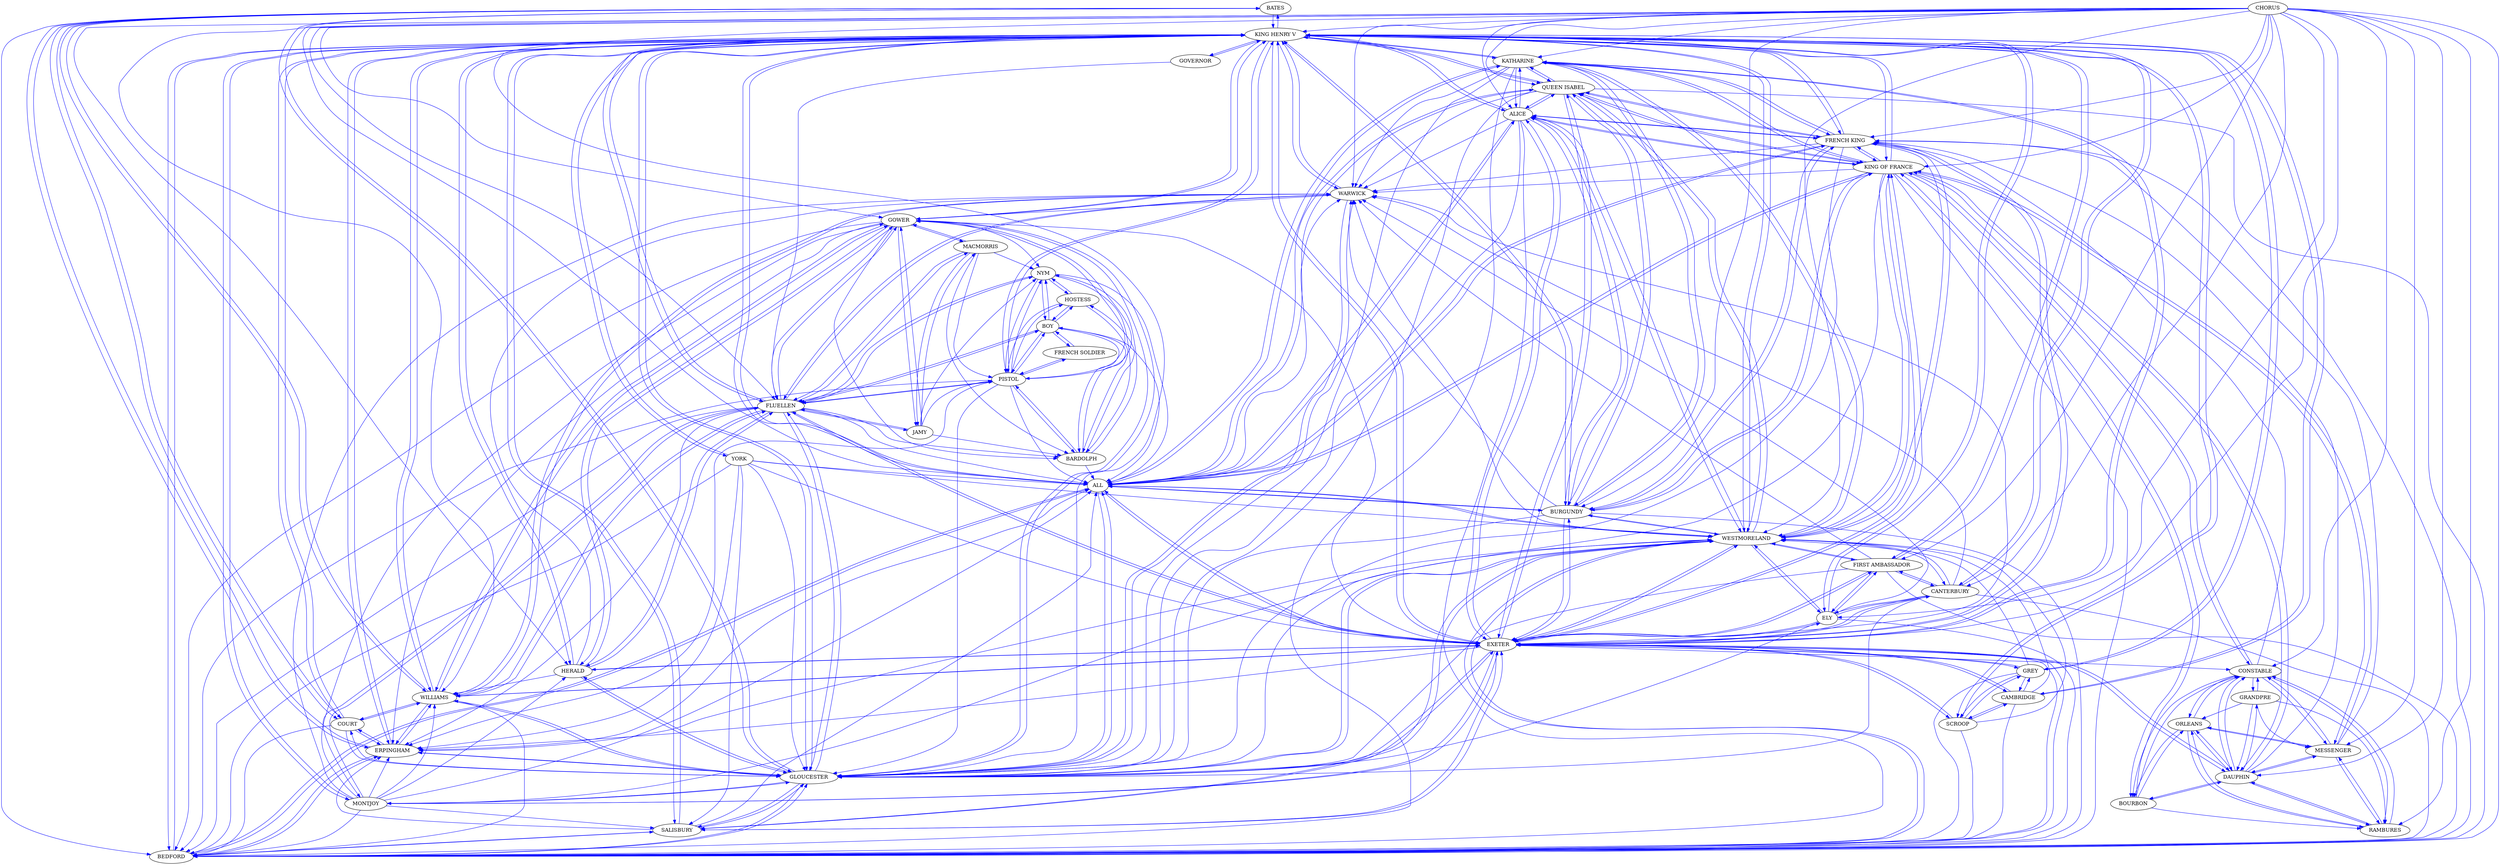 strict digraph  {
	BATES -> "KING HENRY V"	 [color=blue,
		weight=17];
	BATES -> BEDFORD	 [color=blue,
		weight=17];
	BATES -> GLOUCESTER	 [color=blue,
		weight=17];
	BATES -> ERPINGHAM	 [color=blue,
		weight=17];
	BATES -> COURT	 [color=blue,
		weight=17];
	BATES -> WILLIAMS	 [color=blue,
		weight=17];
	GRANDPRE -> ORLEANS	 [color=blue,
		weight=18];
	GRANDPRE -> MESSENGER	 [color=blue,
		weight=18];
	GRANDPRE -> CONSTABLE	 [color=blue,
		weight=18];
	GRANDPRE -> RAMBURES	 [color=blue,
		weight=18];
	GRANDPRE -> DAUPHIN	 [color=blue,
		weight=18];
	HOSTESS -> NYM	 [color=blue,
		weight=41];
	HOSTESS -> PISTOL	 [color=blue,
		weight=41];
	HOSTESS -> BARDOLPH	 [color=blue,
		weight=41];
	HOSTESS -> BOY	 [color=blue,
		weight=30];
	GREY -> SCROOP	 [color=blue,
		weight=12];
	GREY -> "KING HENRY V"	 [color=blue,
		weight=12];
	GREY -> EXETER	 [color=blue,
		weight=12];
	GREY -> BEDFORD	 [color=blue,
		weight=12];
	GREY -> WESTMORELAND	 [color=blue,
		weight=12];
	GREY -> CAMBRIDGE	 [color=blue,
		weight=12];
	SCROOP -> GREY	 [color=blue,
		weight=13];
	SCROOP -> "KING HENRY V"	 [color=blue,
		weight=13];
	SCROOP -> EXETER	 [color=blue,
		weight=13];
	SCROOP -> BEDFORD	 [color=blue,
		weight=13];
	SCROOP -> WESTMORELAND	 [color=blue,
		weight=13];
	SCROOP -> CAMBRIDGE	 [color=blue,
		weight=13];
	ORLEANS -> BOURBON	 [color=blue,
		weight=5];
	ORLEANS -> MESSENGER	 [color=blue,
		weight=13];
	ORLEANS -> CONSTABLE	 [color=blue,
		weight=37];
	ORLEANS -> RAMBURES	 [color=blue,
		weight=40];
	ORLEANS -> DAUPHIN	 [color=blue,
		weight=15];
	NYM -> HOSTESS	 [color=blue,
		weight=23];
	NYM -> ALL	 [color=blue,
		weight=5];
	NYM -> PISTOL	 [color=blue,
		weight=28];
	NYM -> BARDOLPH	 [color=blue,
		weight=46];
	NYM -> FLUELLEN	 [color=blue,
		weight=1];
	NYM -> BOY	 [color=blue,
		weight=9];
	"KING HENRY V" -> BATES	 [color=blue,
		weight=161];
	"KING HENRY V" -> GREY	 [color=blue,
		weight=125];
	"KING HENRY V" -> SCROOP	 [color=blue,
		weight=125];
	"KING HENRY V" -> EXETER	 [color=blue,
		weight=729];
	"KING HENRY V" -> ALL	 [color=blue,
		weight=337];
	"KING HENRY V" -> BEDFORD	 [color=blue,
		weight=804];
	"KING HENRY V" -> WESTMORELAND	 [color=blue,
		weight=565];
	"KING HENRY V" -> PISTOL	 [color=blue,
		weight=11];
	"KING HENRY V" -> BURGUNDY	 [color=blue,
		weight=213];
	"KING HENRY V" -> SALISBURY	 [color=blue,
		weight=95];
	"KING HENRY V" -> ELY	 [color=blue,
		weight=115];
	"KING HENRY V" -> WARWICK	 [color=blue,
		weight=451];
	"KING HENRY V" -> MONTJOY	 [color=blue,
		weight=86];
	"KING HENRY V" -> GLOUCESTER	 [color=blue,
		weight=829];
	"KING HENRY V" -> GOWER	 [color=blue,
		weight=162];
	"KING HENRY V" -> ERPINGHAM	 [color=blue,
		weight=268];
	"KING HENRY V" -> CANTERBURY	 [color=blue,
		weight=115];
	"KING HENRY V" -> "KING OF FRANCE"	 [color=blue,
		weight=213];
	"KING HENRY V" -> YORK	 [color=blue,
		weight=2];
	"KING HENRY V" -> COURT	 [color=blue,
		weight=161];
	"KING HENRY V" -> WILLIAMS	 [color=blue,
		weight=257];
	"KING HENRY V" -> FLUELLEN	 [color=blue,
		weight=199];
	"KING HENRY V" -> HERALD	 [color=blue,
		weight=75];
	"KING HENRY V" -> "FRENCH KING"	 [color=blue,
		weight=213];
	"KING HENRY V" -> "FIRST AMBASSADOR"	 [color=blue,
		weight=120];
	"KING HENRY V" -> ALICE	 [color=blue,
		weight=213];
	"KING HENRY V" -> GOVERNOR	 [color=blue,
		weight=51];
	"KING HENRY V" -> CAMBRIDGE	 [color=blue,
		weight=125];
	"KING HENRY V" -> "QUEEN ISABEL"	 [color=blue,
		weight=213];
	"KING HENRY V" -> KATHARINE	 [color=blue,
		weight=213];
	EXETER -> GREY	 [color=blue,
		weight=6];
	EXETER -> SCROOP	 [color=blue,
		weight=6];
	EXETER -> "KING HENRY V"	 [color=blue,
		weight=68];
	EXETER -> ALL	 [color=blue,
		weight=12];
	EXETER -> BEDFORD	 [color=blue,
		weight=39];
	EXETER -> WESTMORELAND	 [color=blue,
		weight=39];
	EXETER -> BURGUNDY	 [color=blue,
		weight=8];
	EXETER -> SALISBURY	 [color=blue,
		weight=4];
	EXETER -> ELY	 [color=blue,
		weight=15];
	EXETER -> WARWICK	 [color=blue,
		weight=31];
	EXETER -> MONTJOY	 [color=blue,
		weight=1];
	EXETER -> GLOUCESTER	 [color=blue,
		weight=35];
	EXETER -> GOWER	 [color=blue,
		weight=7];
	EXETER -> ERPINGHAM	 [color=blue,
		weight=4];
	EXETER -> CANTERBURY	 [color=blue,
		weight=15];
	EXETER -> "KING OF FRANCE"	 [color=blue,
		weight=65];
	EXETER -> CONSTABLE	 [color=blue,
		weight=57];
	EXETER -> WILLIAMS	 [color=blue,
		weight=7];
	EXETER -> FLUELLEN	 [color=blue,
		weight=7];
	EXETER -> HERALD	 [color=blue,
		weight=6];
	EXETER -> "FRENCH KING"	 [color=blue,
		weight=65];
	EXETER -> "FIRST AMBASSADOR"	 [color=blue,
		weight=16];
	EXETER -> ALICE	 [color=blue,
		weight=8];
	EXETER -> CAMBRIDGE	 [color=blue,
		weight=6];
	EXETER -> "QUEEN ISABEL"	 [color=blue,
		weight=8];
	EXETER -> KATHARINE	 [color=blue,
		weight=8];
	EXETER -> DAUPHIN	 [color=blue,
		weight=57];
	ALL -> "KING HENRY V"	 [color=blue,
		weight=2];
	ALL -> EXETER	 [color=blue,
		weight=2];
	ALL -> BEDFORD	 [color=blue,
		weight=2];
	ALL -> WESTMORELAND	 [color=blue,
		weight=2];
	ALL -> BURGUNDY	 [color=blue,
		weight=2];
	ALL -> WARWICK	 [color=blue,
		weight=2];
	ALL -> GLOUCESTER	 [color=blue,
		weight=2];
	ALL -> "KING OF FRANCE"	 [color=blue,
		weight=2];
	ALL -> "FRENCH KING"	 [color=blue,
		weight=2];
	ALL -> ALICE	 [color=blue,
		weight=2];
	ALL -> "QUEEN ISABEL"	 [color=blue,
		weight=2];
	ALL -> KATHARINE	 [color=blue,
		weight=2];
	BEDFORD -> "KING HENRY V"	 [color=blue,
		weight=4];
	BEDFORD -> EXETER	 [color=blue,
		weight=7];
	BEDFORD -> ALL	 [color=blue,
		weight=4];
	BEDFORD -> WESTMORELAND	 [color=blue,
		weight=7];
	BEDFORD -> SALISBURY	 [color=blue,
		weight=4];
	BEDFORD -> GLOUCESTER	 [color=blue,
		weight=4];
	BEDFORD -> ERPINGHAM	 [color=blue,
		weight=4];
	JAMY -> NYM	 [color=blue,
		weight=11];
	JAMY -> PISTOL	 [color=blue,
		weight=11];
	JAMY -> BARDOLPH	 [color=blue,
		weight=11];
	JAMY -> GOWER	 [color=blue,
		weight=11];
	JAMY -> FLUELLEN	 [color=blue,
		weight=11];
	JAMY -> MACMORRIS	 [color=blue,
		weight=11];
	WESTMORELAND -> "KING HENRY V"	 [color=blue,
		weight=24];
	WESTMORELAND -> EXETER	 [color=blue,
		weight=27];
	WESTMORELAND -> ALL	 [color=blue,
		weight=10];
	WESTMORELAND -> BEDFORD	 [color=blue,
		weight=27];
	WESTMORELAND -> BURGUNDY	 [color=blue,
		weight=3];
	WESTMORELAND -> SALISBURY	 [color=blue,
		weight=7];
	WESTMORELAND -> ELY	 [color=blue,
		weight=13];
	WESTMORELAND -> WARWICK	 [color=blue,
		weight=17];
	WESTMORELAND -> GLOUCESTER	 [color=blue,
		weight=24];
	WESTMORELAND -> ERPINGHAM	 [color=blue,
		weight=7];
	WESTMORELAND -> CANTERBURY	 [color=blue,
		weight=13];
	WESTMORELAND -> "KING OF FRANCE"	 [color=blue,
		weight=3];
	WESTMORELAND -> "FRENCH KING"	 [color=blue,
		weight=3];
	WESTMORELAND -> "FIRST AMBASSADOR"	 [color=blue,
		weight=14];
	WESTMORELAND -> ALICE	 [color=blue,
		weight=3];
	WESTMORELAND -> "QUEEN ISABEL"	 [color=blue,
		weight=3];
	WESTMORELAND -> KATHARINE	 [color=blue,
		weight=3];
	PISTOL -> HOSTESS	 [color=blue,
		weight=57];
	PISTOL -> NYM	 [color=blue,
		weight=70];
	PISTOL -> "KING HENRY V"	 [color=blue,
		weight=38];
	PISTOL -> ALL	 [color=blue,
		weight=13];
	PISTOL -> BEDFORD	 [color=blue,
		weight=17];
	PISTOL -> BARDOLPH	 [color=blue,
		weight=70];
	PISTOL -> GLOUCESTER	 [color=blue,
		weight=17];
	PISTOL -> GOWER	 [color=blue,
		weight=34];
	PISTOL -> ERPINGHAM	 [color=blue,
		weight=17];
	PISTOL -> FLUELLEN	 [color=blue,
		weight=37];
	PISTOL -> BOY	 [color=blue,
		weight=57];
	PISTOL -> "FRENCH SOLDIER"	 [color=blue,
		weight=28];
	BOURBON -> ORLEANS	 [color=blue,
		weight=9];
	BOURBON -> "KING OF FRANCE"	 [color=blue,
		weight=9];
	BOURBON -> CONSTABLE	 [color=blue,
		weight=18];
	BOURBON -> RAMBURES	 [color=blue,
		weight=9];
	BOURBON -> DAUPHIN	 [color=blue,
		weight=18];
	BURGUNDY -> "KING HENRY V"	 [color=blue,
		weight=68];
	BURGUNDY -> EXETER	 [color=blue,
		weight=68];
	BURGUNDY -> ALL	 [color=blue,
		weight=68];
	BURGUNDY -> BEDFORD	 [color=blue,
		weight=68];
	BURGUNDY -> WESTMORELAND	 [color=blue,
		weight=68];
	BURGUNDY -> WARWICK	 [color=blue,
		weight=68];
	BURGUNDY -> GLOUCESTER	 [color=blue,
		weight=68];
	BURGUNDY -> "KING OF FRANCE"	 [color=blue,
		weight=68];
	BURGUNDY -> "FRENCH KING"	 [color=blue,
		weight=68];
	BURGUNDY -> ALICE	 [color=blue,
		weight=68];
	BURGUNDY -> "QUEEN ISABEL"	 [color=blue,
		weight=68];
	BURGUNDY -> KATHARINE	 [color=blue,
		weight=68];
	SALISBURY -> "KING HENRY V"	 [color=blue,
		weight=9];
	SALISBURY -> EXETER	 [color=blue,
		weight=9];
	SALISBURY -> ALL	 [color=blue,
		weight=9];
	SALISBURY -> BEDFORD	 [color=blue,
		weight=9];
	SALISBURY -> WESTMORELAND	 [color=blue,
		weight=9];
	SALISBURY -> GLOUCESTER	 [color=blue,
		weight=9];
	SALISBURY -> ERPINGHAM	 [color=blue,
		weight=9];
	ELY -> "KING HENRY V"	 [color=blue,
		weight=7];
	ELY -> EXETER	 [color=blue,
		weight=7];
	ELY -> BEDFORD	 [color=blue,
		weight=7];
	ELY -> WESTMORELAND	 [color=blue,
		weight=7];
	ELY -> WARWICK	 [color=blue,
		weight=7];
	ELY -> GLOUCESTER	 [color=blue,
		weight=7];
	ELY -> CANTERBURY	 [color=blue,
		weight=27];
	ELY -> "FIRST AMBASSADOR"	 [color=blue,
		weight=7];
	WARWICK -> "KING HENRY V"	 [color=blue,
		weight=1];
	WARWICK -> GLOUCESTER	 [color=blue,
		weight=1];
	WARWICK -> GOWER	 [color=blue,
		weight=1];
	WARWICK -> WILLIAMS	 [color=blue,
		weight=1];
	WARWICK -> FLUELLEN	 [color=blue,
		weight=1];
	MONTJOY -> "KING HENRY V"	 [color=blue,
		weight=53];
	MONTJOY -> EXETER	 [color=blue,
		weight=29];
	MONTJOY -> ALL	 [color=blue,
		weight=13];
	MONTJOY -> BEDFORD	 [color=blue,
		weight=13];
	MONTJOY -> WESTMORELAND	 [color=blue,
		weight=13];
	MONTJOY -> SALISBURY	 [color=blue,
		weight=13];
	MONTJOY -> WARWICK	 [color=blue,
		weight=16];
	MONTJOY -> GLOUCESTER	 [color=blue,
		weight=53];
	MONTJOY -> GOWER	 [color=blue,
		weight=40];
	MONTJOY -> ERPINGHAM	 [color=blue,
		weight=13];
	MONTJOY -> WILLIAMS	 [color=blue,
		weight=16];
	MONTJOY -> FLUELLEN	 [color=blue,
		weight=40];
	MONTJOY -> HERALD	 [color=blue,
		weight=16];
	BARDOLPH -> HOSTESS	 [color=blue,
		weight=20];
	BARDOLPH -> NYM	 [color=blue,
		weight=29];
	BARDOLPH -> ALL	 [color=blue,
		weight=1];
	BARDOLPH -> PISTOL	 [color=blue,
		weight=21];
	BARDOLPH -> BOY	 [color=blue,
		weight=8];
	GLOUCESTER -> BATES	 [color=blue,
		weight=1];
	GLOUCESTER -> "KING HENRY V"	 [color=blue,
		weight=5];
	GLOUCESTER -> EXETER	 [color=blue,
		weight=2];
	GLOUCESTER -> ALL	 [color=blue,
		weight=2];
	GLOUCESTER -> BEDFORD	 [color=blue,
		weight=3];
	GLOUCESTER -> WESTMORELAND	 [color=blue,
		weight=1];
	GLOUCESTER -> SALISBURY	 [color=blue,
		weight=1];
	GLOUCESTER -> WARWICK	 [color=blue,
		weight=1];
	GLOUCESTER -> MONTJOY	 [color=blue,
		weight=1];
	GLOUCESTER -> GOWER	 [color=blue,
		weight=2];
	GLOUCESTER -> ERPINGHAM	 [color=blue,
		weight=2];
	GLOUCESTER -> COURT	 [color=blue,
		weight=1];
	GLOUCESTER -> WILLIAMS	 [color=blue,
		weight=2];
	GLOUCESTER -> FLUELLEN	 [color=blue,
		weight=2];
	GLOUCESTER -> HERALD	 [color=blue,
		weight=1];
	GOWER -> NYM	 [color=blue,
		weight=11];
	GOWER -> "KING HENRY V"	 [color=blue,
		weight=39];
	GOWER -> BEDFORD	 [color=blue,
		weight=3];
	GOWER -> JAMY	 [color=blue,
		weight=5];
	GOWER -> PISTOL	 [color=blue,
		weight=24];
	GOWER -> BARDOLPH	 [color=blue,
		weight=11];
	GOWER -> GLOUCESTER	 [color=blue,
		weight=3];
	GOWER -> ERPINGHAM	 [color=blue,
		weight=3];
	GOWER -> WILLIAMS	 [color=blue,
		weight=15];
	GOWER -> FLUELLEN	 [color=blue,
		weight=54];
	GOWER -> HERALD	 [color=blue,
		weight=14];
	GOWER -> MACMORRIS	 [color=blue,
		weight=5];
	ERPINGHAM -> BATES	 [color=blue,
		weight=3];
	ERPINGHAM -> "KING HENRY V"	 [color=blue,
		weight=7];
	ERPINGHAM -> ALL	 [color=blue,
		weight=4];
	ERPINGHAM -> BEDFORD	 [color=blue,
		weight=7];
	ERPINGHAM -> GLOUCESTER	 [color=blue,
		weight=7];
	ERPINGHAM -> COURT	 [color=blue,
		weight=3];
	ERPINGHAM -> WILLIAMS	 [color=blue,
		weight=3];
	CANTERBURY -> "KING HENRY V"	 [color=blue,
		weight=141];
	CANTERBURY -> EXETER	 [color=blue,
		weight=141];
	CANTERBURY -> BEDFORD	 [color=blue,
		weight=141];
	CANTERBURY -> WESTMORELAND	 [color=blue,
		weight=141];
	CANTERBURY -> ELY	 [color=blue,
		weight=223];
	CANTERBURY -> WARWICK	 [color=blue,
		weight=141];
	CANTERBURY -> GLOUCESTER	 [color=blue,
		weight=141];
	CANTERBURY -> "FIRST AMBASSADOR"	 [color=blue,
		weight=141];
	"KING OF FRANCE" -> "KING HENRY V"	 [color=blue,
		weight=9];
	"KING OF FRANCE" -> EXETER	 [color=blue,
		weight=18];
	"KING OF FRANCE" -> ALL	 [color=blue,
		weight=9];
	"KING OF FRANCE" -> BEDFORD	 [color=blue,
		weight=9];
	"KING OF FRANCE" -> WESTMORELAND	 [color=blue,
		weight=9];
	"KING OF FRANCE" -> BOURBON	 [color=blue,
		weight=28];
	"KING OF FRANCE" -> BURGUNDY	 [color=blue,
		weight=9];
	"KING OF FRANCE" -> WARWICK	 [color=blue,
		weight=9];
	"KING OF FRANCE" -> GLOUCESTER	 [color=blue,
		weight=9];
	"KING OF FRANCE" -> MESSENGER	 [color=blue,
		weight=1];
	"KING OF FRANCE" -> CONSTABLE	 [color=blue,
		weight=70];
	"KING OF FRANCE" -> "FRENCH KING"	 [color=blue,
		weight=51];
	"KING OF FRANCE" -> ALICE	 [color=blue,
		weight=9];
	"KING OF FRANCE" -> "QUEEN ISABEL"	 [color=blue,
		weight=9];
	"KING OF FRANCE" -> KATHARINE	 [color=blue,
		weight=9];
	"KING OF FRANCE" -> DAUPHIN	 [color=blue,
		weight=70];
	YORK -> "KING HENRY V"	 [color=blue,
		weight=2];
	YORK -> EXETER	 [color=blue,
		weight=2];
	YORK -> ALL	 [color=blue,
		weight=2];
	YORK -> BEDFORD	 [color=blue,
		weight=2];
	YORK -> WESTMORELAND	 [color=blue,
		weight=2];
	YORK -> SALISBURY	 [color=blue,
		weight=2];
	YORK -> GLOUCESTER	 [color=blue,
		weight=2];
	YORK -> ERPINGHAM	 [color=blue,
		weight=2];
	MESSENGER -> ORLEANS	 [color=blue,
		weight=4];
	MESSENGER -> "KING OF FRANCE"	 [color=blue,
		weight=2];
	MESSENGER -> CONSTABLE	 [color=blue,
		weight=6];
	MESSENGER -> "FRENCH KING"	 [color=blue,
		weight=2];
	MESSENGER -> RAMBURES	 [color=blue,
		weight=4];
	MESSENGER -> DAUPHIN	 [color=blue,
		weight=3];
	CONSTABLE -> GRANDPRE	 [color=blue,
		weight=5];
	CONSTABLE -> ORLEANS	 [color=blue,
		weight=82];
	CONSTABLE -> BOURBON	 [color=blue,
		weight=25];
	CONSTABLE -> "KING OF FRANCE"	 [color=blue,
		weight=33];
	CONSTABLE -> MESSENGER	 [color=blue,
		weight=41];
	CONSTABLE -> "FRENCH KING"	 [color=blue,
		weight=12];
	CONSTABLE -> RAMBURES	 [color=blue,
		weight=82];
	CONSTABLE -> DAUPHIN	 [color=blue,
		weight=86];
	COURT -> BATES	 [color=blue,
		weight=2];
	COURT -> "KING HENRY V"	 [color=blue,
		weight=2];
	COURT -> BEDFORD	 [color=blue,
		weight=2];
	COURT -> GLOUCESTER	 [color=blue,
		weight=2];
	COURT -> ERPINGHAM	 [color=blue,
		weight=2];
	COURT -> WILLIAMS	 [color=blue,
		weight=2];
	WILLIAMS -> BATES	 [color=blue,
		weight=39];
	WILLIAMS -> "KING HENRY V"	 [color=blue,
		weight=70];
	WILLIAMS -> EXETER	 [color=blue,
		weight=26];
	WILLIAMS -> BEDFORD	 [color=blue,
		weight=39];
	WILLIAMS -> WARWICK	 [color=blue,
		weight=26];
	WILLIAMS -> GLOUCESTER	 [color=blue,
		weight=65];
	WILLIAMS -> GOWER	 [color=blue,
		weight=31];
	WILLIAMS -> ERPINGHAM	 [color=blue,
		weight=39];
	WILLIAMS -> COURT	 [color=blue,
		weight=39];
	WILLIAMS -> FLUELLEN	 [color=blue,
		weight=30];
	FLUELLEN -> NYM	 [color=blue,
		weight=43];
	FLUELLEN -> "KING HENRY V"	 [color=blue,
		weight=191];
	FLUELLEN -> EXETER	 [color=blue,
		weight=61];
	FLUELLEN -> ALL	 [color=blue,
		weight=1];
	FLUELLEN -> BEDFORD	 [color=blue,
		weight=15];
	FLUELLEN -> JAMY	 [color=blue,
		weight=29];
	FLUELLEN -> PISTOL	 [color=blue,
		weight=97];
	FLUELLEN -> WARWICK	 [color=blue,
		weight=65];
	FLUELLEN -> MONTJOY	 [color=blue,
		weight=19];
	FLUELLEN -> BARDOLPH	 [color=blue,
		weight=43];
	FLUELLEN -> GLOUCESTER	 [color=blue,
		weight=98];
	FLUELLEN -> GOWER	 [color=blue,
		weight=280];
	FLUELLEN -> ERPINGHAM	 [color=blue,
		weight=15];
	FLUELLEN -> WILLIAMS	 [color=blue,
		weight=106];
	FLUELLEN -> BOY	 [color=blue,
		weight=1];
	FLUELLEN -> HERALD	 [color=blue,
		weight=60];
	FLUELLEN -> MACMORRIS	 [color=blue,
		weight=29];
	BOY -> HOSTESS	 [color=blue,
		weight=11];
	BOY -> NYM	 [color=blue,
		weight=43];
	BOY -> ALL	 [color=blue,
		weight=4];
	BOY -> PISTOL	 [color=blue,
		weight=61];
	BOY -> BARDOLPH	 [color=blue,
		weight=43];
	BOY -> FLUELLEN	 [color=blue,
		weight=28];
	BOY -> "FRENCH SOLDIER"	 [color=blue,
		weight=18];
	HERALD -> "KING HENRY V"	 [color=blue,
		weight=1];
	HERALD -> EXETER	 [color=blue,
		weight=1];
	HERALD -> WARWICK	 [color=blue,
		weight=1];
	HERALD -> GLOUCESTER	 [color=blue,
		weight=1];
	HERALD -> GOWER	 [color=blue,
		weight=1];
	HERALD -> WILLIAMS	 [color=blue,
		weight=1];
	HERALD -> FLUELLEN	 [color=blue,
		weight=1];
	"FRENCH KING" -> "KING HENRY V"	 [color=blue,
		weight=15];
	"FRENCH KING" -> EXETER	 [color=blue,
		weight=15];
	"FRENCH KING" -> ALL	 [color=blue,
		weight=15];
	"FRENCH KING" -> BEDFORD	 [color=blue,
		weight=15];
	"FRENCH KING" -> WESTMORELAND	 [color=blue,
		weight=15];
	"FRENCH KING" -> BURGUNDY	 [color=blue,
		weight=15];
	"FRENCH KING" -> WARWICK	 [color=blue,
		weight=15];
	"FRENCH KING" -> GLOUCESTER	 [color=blue,
		weight=15];
	"FRENCH KING" -> "KING OF FRANCE"	 [color=blue,
		weight=15];
	"FRENCH KING" -> ALICE	 [color=blue,
		weight=15];
	"FRENCH KING" -> "QUEEN ISABEL"	 [color=blue,
		weight=15];
	"FRENCH KING" -> KATHARINE	 [color=blue,
		weight=15];
	MACMORRIS -> NYM	 [color=blue,
		weight=20];
	MACMORRIS -> JAMY	 [color=blue,
		weight=20];
	MACMORRIS -> PISTOL	 [color=blue,
		weight=20];
	MACMORRIS -> BARDOLPH	 [color=blue,
		weight=20];
	MACMORRIS -> GOWER	 [color=blue,
		weight=20];
	MACMORRIS -> FLUELLEN	 [color=blue,
		weight=20];
	"FIRST AMBASSADOR" -> "KING HENRY V"	 [color=blue,
		weight=17];
	"FIRST AMBASSADOR" -> EXETER	 [color=blue,
		weight=17];
	"FIRST AMBASSADOR" -> BEDFORD	 [color=blue,
		weight=17];
	"FIRST AMBASSADOR" -> WESTMORELAND	 [color=blue,
		weight=17];
	"FIRST AMBASSADOR" -> ELY	 [color=blue,
		weight=17];
	"FIRST AMBASSADOR" -> WARWICK	 [color=blue,
		weight=17];
	"FIRST AMBASSADOR" -> GLOUCESTER	 [color=blue,
		weight=17];
	"FIRST AMBASSADOR" -> CANTERBURY	 [color=blue,
		weight=17];
	ALICE -> "KING HENRY V"	 [color=blue,
		weight=7];
	ALICE -> EXETER	 [color=blue,
		weight=7];
	ALICE -> ALL	 [color=blue,
		weight=7];
	ALICE -> BEDFORD	 [color=blue,
		weight=7];
	ALICE -> WESTMORELAND	 [color=blue,
		weight=7];
	ALICE -> BURGUNDY	 [color=blue,
		weight=7];
	ALICE -> WARWICK	 [color=blue,
		weight=7];
	ALICE -> GLOUCESTER	 [color=blue,
		weight=7];
	ALICE -> "KING OF FRANCE"	 [color=blue,
		weight=7];
	ALICE -> "FRENCH KING"	 [color=blue,
		weight=7];
	ALICE -> "QUEEN ISABEL"	 [color=blue,
		weight=7];
	ALICE -> KATHARINE	 [color=blue,
		weight=27];
	RAMBURES -> ORLEANS	 [color=blue,
		weight=8];
	RAMBURES -> MESSENGER	 [color=blue,
		weight=2];
	RAMBURES -> CONSTABLE	 [color=blue,
		weight=8];
	RAMBURES -> DAUPHIN	 [color=blue,
		weight=5];
	GOVERNOR -> "KING HENRY V"	 [color=blue,
		weight=7];
	GOVERNOR -> FLUELLEN	 [color=blue,
		weight=7];
	CAMBRIDGE -> GREY	 [color=blue,
		weight=15];
	CAMBRIDGE -> SCROOP	 [color=blue,
		weight=15];
	CAMBRIDGE -> "KING HENRY V"	 [color=blue,
		weight=15];
	CAMBRIDGE -> EXETER	 [color=blue,
		weight=15];
	CAMBRIDGE -> BEDFORD	 [color=blue,
		weight=15];
	CAMBRIDGE -> WESTMORELAND	 [color=blue,
		weight=15];
	"QUEEN ISABEL" -> "KING HENRY V"	 [color=blue,
		weight=24];
	"QUEEN ISABEL" -> EXETER	 [color=blue,
		weight=24];
	"QUEEN ISABEL" -> ALL	 [color=blue,
		weight=24];
	"QUEEN ISABEL" -> BEDFORD	 [color=blue,
		weight=24];
	"QUEEN ISABEL" -> WESTMORELAND	 [color=blue,
		weight=24];
	"QUEEN ISABEL" -> BURGUNDY	 [color=blue,
		weight=24];
	"QUEEN ISABEL" -> WARWICK	 [color=blue,
		weight=24];
	"QUEEN ISABEL" -> GLOUCESTER	 [color=blue,
		weight=24];
	"QUEEN ISABEL" -> "KING OF FRANCE"	 [color=blue,
		weight=24];
	"QUEEN ISABEL" -> "FRENCH KING"	 [color=blue,
		weight=24];
	"QUEEN ISABEL" -> ALICE	 [color=blue,
		weight=24];
	"QUEEN ISABEL" -> KATHARINE	 [color=blue,
		weight=24];
	CHORUS -> "KING HENRY V"	 [color=blue,
		weight=14];
	CHORUS -> EXETER	 [color=blue,
		weight=136];
	CHORUS -> ALL	 [color=blue,
		weight=14];
	CHORUS -> BEDFORD	 [color=blue,
		weight=56];
	CHORUS -> WESTMORELAND	 [color=blue,
		weight=56];
	CHORUS -> BURGUNDY	 [color=blue,
		weight=14];
	CHORUS -> ELY	 [color=blue,
		weight=42];
	CHORUS -> WARWICK	 [color=blue,
		weight=101];
	CHORUS -> GLOUCESTER	 [color=blue,
		weight=101];
	CHORUS -> GOWER	 [color=blue,
		weight=45];
	CHORUS -> CANTERBURY	 [color=blue,
		weight=42];
	CHORUS -> "KING OF FRANCE"	 [color=blue,
		weight=14];
	CHORUS -> MESSENGER	 [color=blue,
		weight=53];
	CHORUS -> CONSTABLE	 [color=blue,
		weight=88];
	CHORUS -> WILLIAMS	 [color=blue,
		weight=45];
	CHORUS -> FLUELLEN	 [color=blue,
		weight=45];
	CHORUS -> HERALD	 [color=blue,
		weight=45];
	CHORUS -> "FRENCH KING"	 [color=blue,
		weight=49];
	CHORUS -> "FIRST AMBASSADOR"	 [color=blue,
		weight=42];
	CHORUS -> ALICE	 [color=blue,
		weight=14];
	CHORUS -> RAMBURES	 [color=blue,
		weight=53];
	CHORUS -> "QUEEN ISABEL"	 [color=blue,
		weight=14];
	CHORUS -> KATHARINE	 [color=blue,
		weight=14];
	CHORUS -> DAUPHIN	 [color=blue,
		weight=35];
	KATHARINE -> "KING HENRY V"	 [color=blue,
		weight=23];
	KATHARINE -> EXETER	 [color=blue,
		weight=23];
	KATHARINE -> ALL	 [color=blue,
		weight=23];
	KATHARINE -> BEDFORD	 [color=blue,
		weight=23];
	KATHARINE -> WESTMORELAND	 [color=blue,
		weight=23];
	KATHARINE -> BURGUNDY	 [color=blue,
		weight=23];
	KATHARINE -> WARWICK	 [color=blue,
		weight=23];
	KATHARINE -> GLOUCESTER	 [color=blue,
		weight=23];
	KATHARINE -> "KING OF FRANCE"	 [color=blue,
		weight=23];
	KATHARINE -> "FRENCH KING"	 [color=blue,
		weight=23];
	KATHARINE -> ALICE	 [color=blue,
		weight=58];
	KATHARINE -> "QUEEN ISABEL"	 [color=blue,
		weight=23];
	"FRENCH SOLDIER" -> PISTOL	 [color=blue,
		weight=15];
	"FRENCH SOLDIER" -> BOY	 [color=blue,
		weight=15];
	DAUPHIN -> GRANDPRE	 [color=blue,
		weight=3];
	DAUPHIN -> ORLEANS	 [color=blue,
		weight=66];
	DAUPHIN -> EXETER	 [color=blue,
		weight=7];
	DAUPHIN -> BOURBON	 [color=blue,
		weight=17];
	DAUPHIN -> "KING OF FRANCE"	 [color=blue,
		weight=49];
	DAUPHIN -> MESSENGER	 [color=blue,
		weight=3];
	DAUPHIN -> CONSTABLE	 [color=blue,
		weight=112];
	DAUPHIN -> "FRENCH KING"	 [color=blue,
		weight=38];
	DAUPHIN -> RAMBURES	 [color=blue,
		weight=66];
}
